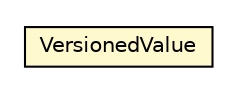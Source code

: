 #!/usr/local/bin/dot
#
# Class diagram 
# Generated by UMLGraph version 5.1 (http://www.umlgraph.org/)
#

digraph G {
	edge [fontname="Helvetica",fontsize=10,labelfontname="Helvetica",labelfontsize=10];
	node [fontname="Helvetica",fontsize=10,shape=plaintext];
	nodesep=0.25;
	ranksep=0.5;
	// pt.ist.fenixframework.backend.jvstm.pstm.VersionedValue
	c99730 [label=<<table title="pt.ist.fenixframework.backend.jvstm.pstm.VersionedValue" border="0" cellborder="1" cellspacing="0" cellpadding="2" port="p" bgcolor="lemonChiffon" href="./VersionedValue.html">
		<tr><td><table border="0" cellspacing="0" cellpadding="1">
<tr><td align="center" balign="center"> VersionedValue </td></tr>
		</table></td></tr>
		</table>>, fontname="Helvetica", fontcolor="black", fontsize=10.0];
}

